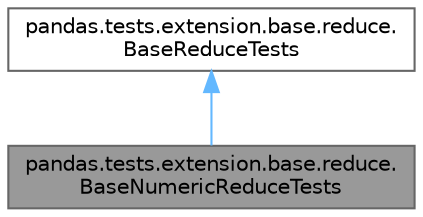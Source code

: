 digraph "pandas.tests.extension.base.reduce.BaseNumericReduceTests"
{
 // LATEX_PDF_SIZE
  bgcolor="transparent";
  edge [fontname=Helvetica,fontsize=10,labelfontname=Helvetica,labelfontsize=10];
  node [fontname=Helvetica,fontsize=10,shape=box,height=0.2,width=0.4];
  Node1 [id="Node000001",label="pandas.tests.extension.base.reduce.\lBaseNumericReduceTests",height=0.2,width=0.4,color="gray40", fillcolor="grey60", style="filled", fontcolor="black",tooltip=" "];
  Node2 -> Node1 [id="edge1_Node000001_Node000002",dir="back",color="steelblue1",style="solid",tooltip=" "];
  Node2 [id="Node000002",label="pandas.tests.extension.base.reduce.\lBaseReduceTests",height=0.2,width=0.4,color="gray40", fillcolor="white", style="filled",URL="$d0/dae/classpandas_1_1tests_1_1extension_1_1base_1_1reduce_1_1BaseReduceTests.html",tooltip=" "];
}
